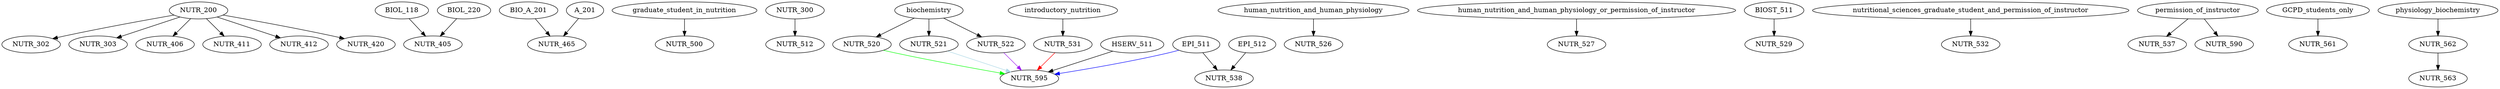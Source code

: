 digraph G {
    edge [color=black];
    NUTR_200 -> NUTR_302;
    edge [color=black];
    NUTR_200 -> NUTR_303;
    edge [color=black];
    BIOL_118 -> NUTR_405;
    BIOL_220 -> NUTR_405;
    edge [color=black];
    NUTR_200 -> NUTR_406;
    edge [color=black];
    NUTR_200 -> NUTR_411;
    edge [color=black];
    NUTR_200 -> NUTR_412;
    edge [color=black];
    NUTR_200 -> NUTR_420;
    edge [color=black];
    BIO_A_201 -> NUTR_465;
    A_201 -> NUTR_465;
    edge [color=black];
    graduate_student_in_nutrition -> NUTR_500;
    edge [color=black];
    NUTR_300 -> NUTR_512;
    edge [color=black];
    biochemistry -> NUTR_520;
    edge [color=black];
    biochemistry -> NUTR_521;
    edge [color=black];
    biochemistry -> NUTR_522;
    edge [color=black];
    human_nutrition_and_human_physiology -> NUTR_526;
    edge [color=black];
    human_nutrition_and_human_physiology_or_permission_of_instructor -> NUTR_527;
    edge [color=black];
    BIOST_511 -> NUTR_529;
    edge [color=black];
    introductory_nutrition -> NUTR_531;
    edge [color=black];
    nutritional_sciences_graduate_student_and_permission_of_instructor -> NUTR_532;
    edge [color=black];
    permission_of_instructor -> NUTR_537;
    edge [color=black];
    EPI_511 -> NUTR_538;
    EPI_512 -> NUTR_538;
    edge [color=black];
    GCPD_students_only -> NUTR_561;
    edge [color=black];
    physiology_biochemistry -> NUTR_562;
    edge [color=black];
    NUTR_562 -> NUTR_563;
    edge [color=black];
    permission_of_instructor -> NUTR_590;
    edge [color=black];
    HSERV_511 -> NUTR_595;
    edge [color=red];
    NUTR_531 -> NUTR_595;
    edge [color=blue];
    EPI_511 -> NUTR_595;
    edge [color=green];
    NUTR_520 -> NUTR_595;
    edge [color=lightblue];
    NUTR_521 -> NUTR_595;
    edge [color=purple];
    NUTR_522 -> NUTR_595;
}
